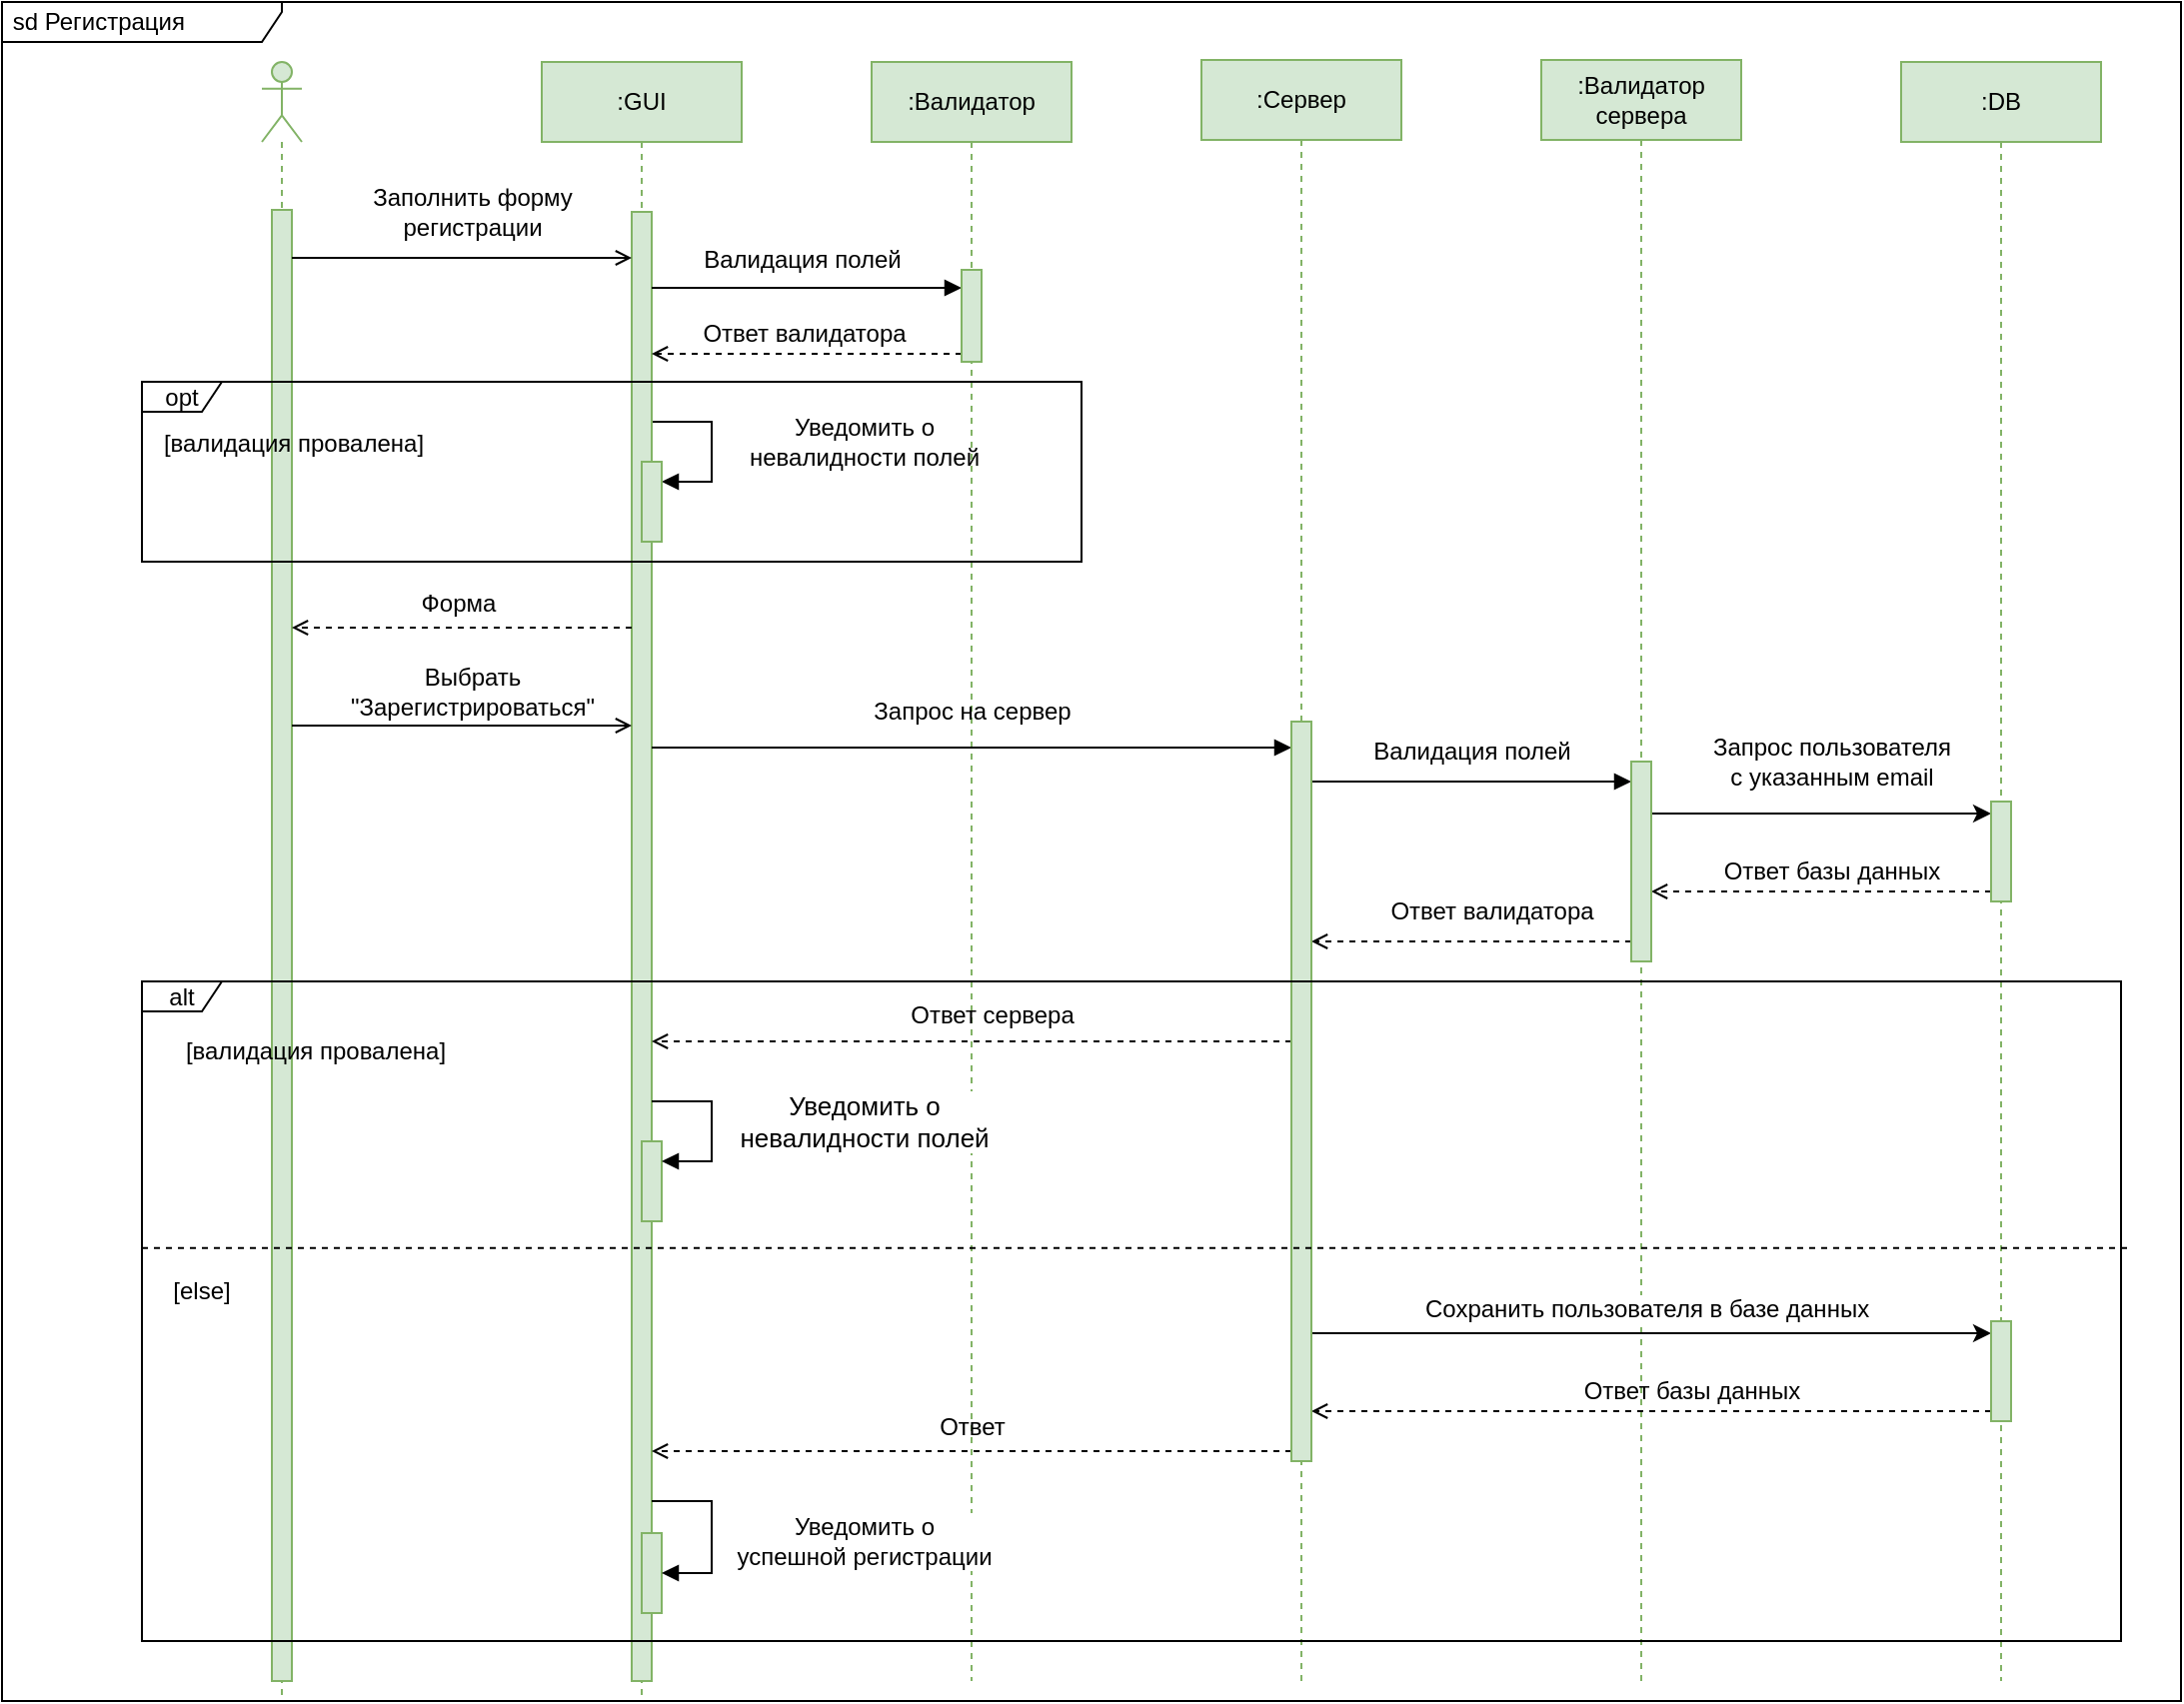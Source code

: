 <mxfile version="23.1.5" type="device">
  <diagram name="Страница — 1" id="BJZdxgz5s_WYg6sS26t-">
    <mxGraphModel dx="523" dy="387" grid="1" gridSize="10" guides="1" tooltips="1" connect="1" arrows="1" fold="1" page="1" pageScale="1" pageWidth="827" pageHeight="1169" math="0" shadow="0">
      <root>
        <mxCell id="0" />
        <mxCell id="1" parent="0" />
        <mxCell id="ZeY-tp9K-6rsv-LQFb4R-2" value="" style="shape=umlLifeline;perimeter=lifelinePerimeter;whiteSpace=wrap;html=1;container=1;dropTarget=0;collapsible=0;recursiveResize=0;outlineConnect=0;portConstraint=eastwest;newEdgeStyle={&quot;curved&quot;:0,&quot;rounded&quot;:0};participant=umlActor;fillColor=#d5e8d4;strokeColor=#82b366;" vertex="1" parent="1">
          <mxGeometry x="400" y="280" width="20" height="820" as="geometry" />
        </mxCell>
        <mxCell id="ZeY-tp9K-6rsv-LQFb4R-90" value="" style="html=1;points=[[0,0,0,0,5],[0,1,0,0,-5],[1,0,0,0,5],[1,1,0,0,-5]];perimeter=orthogonalPerimeter;outlineConnect=0;targetShapes=umlLifeline;portConstraint=eastwest;newEdgeStyle={&quot;curved&quot;:0,&quot;rounded&quot;:0};fillColor=#d5e8d4;strokeColor=#82b366;" vertex="1" parent="ZeY-tp9K-6rsv-LQFb4R-2">
          <mxGeometry x="5" y="74" width="10" height="736" as="geometry" />
        </mxCell>
        <mxCell id="ZeY-tp9K-6rsv-LQFb4R-3" value=":GUI" style="shape=umlLifeline;perimeter=lifelinePerimeter;whiteSpace=wrap;html=1;container=1;dropTarget=0;collapsible=0;recursiveResize=0;outlineConnect=0;portConstraint=eastwest;newEdgeStyle={&quot;curved&quot;:0,&quot;rounded&quot;:0};fillColor=#d5e8d4;strokeColor=#82b366;" vertex="1" parent="1">
          <mxGeometry x="540" y="280" width="100" height="820" as="geometry" />
        </mxCell>
        <mxCell id="ZeY-tp9K-6rsv-LQFb4R-48" value="&lt;div style=&quot;font-size: 12px;&quot;&gt;&lt;font style=&quot;font-size: 12px;&quot;&gt;Уведомить о&lt;/font&gt;&lt;/div&gt;&lt;div style=&quot;font-size: 12px;&quot;&gt;&lt;font style=&quot;font-size: 12px;&quot;&gt;невалидности полей&lt;/font&gt;&lt;/div&gt;" style="html=1;align=center;spacingLeft=2;endArrow=block;rounded=0;edgeStyle=orthogonalEdgeStyle;curved=0;rounded=0;" edge="1" parent="ZeY-tp9K-6rsv-LQFb4R-3" target="ZeY-tp9K-6rsv-LQFb4R-47">
          <mxGeometry x="-0.059" y="75" relative="1" as="geometry">
            <mxPoint x="55" y="180" as="sourcePoint" />
            <Array as="points">
              <mxPoint x="85" y="210" />
            </Array>
            <mxPoint as="offset" />
          </mxGeometry>
        </mxCell>
        <mxCell id="ZeY-tp9K-6rsv-LQFb4R-92" value="" style="html=1;points=[[0,0,0,0,5],[0,1,0,0,-5],[1,0,0,0,5],[1,1,0,0,-5]];perimeter=orthogonalPerimeter;outlineConnect=0;targetShapes=umlLifeline;portConstraint=eastwest;newEdgeStyle={&quot;curved&quot;:0,&quot;rounded&quot;:0};fillColor=#d5e8d4;strokeColor=#82b366;" vertex="1" parent="ZeY-tp9K-6rsv-LQFb4R-3">
          <mxGeometry x="45" y="75" width="10" height="735" as="geometry" />
        </mxCell>
        <mxCell id="ZeY-tp9K-6rsv-LQFb4R-47" value="" style="html=1;points=[[0,0,0,0,5],[0,1,0,0,-5],[1,0,0,0,5],[1,1,0,0,-5]];perimeter=orthogonalPerimeter;outlineConnect=0;targetShapes=umlLifeline;portConstraint=eastwest;newEdgeStyle={&quot;curved&quot;:0,&quot;rounded&quot;:0};fillColor=#d5e8d4;strokeColor=#82b366;" vertex="1" parent="ZeY-tp9K-6rsv-LQFb4R-3">
          <mxGeometry x="50" y="200" width="10" height="40" as="geometry" />
        </mxCell>
        <mxCell id="ZeY-tp9K-6rsv-LQFb4R-4" value="" style="endArrow=open;html=1;rounded=0;endFill=0;" edge="1" parent="1">
          <mxGeometry width="50" height="50" relative="1" as="geometry">
            <mxPoint x="415" y="378" as="sourcePoint" />
            <mxPoint x="585" y="378" as="targetPoint" />
          </mxGeometry>
        </mxCell>
        <mxCell id="ZeY-tp9K-6rsv-LQFb4R-5" value="&lt;font style=&quot;font-size: 12px;&quot;&gt;Заполнить форму &lt;br&gt;регистрации&lt;/font&gt;" style="text;html=1;align=center;verticalAlign=middle;resizable=0;points=[];autosize=1;strokeColor=none;fillColor=none;fontSize=12;" vertex="1" parent="1">
          <mxGeometry x="445" y="335" width="120" height="40" as="geometry" />
        </mxCell>
        <mxCell id="ZeY-tp9K-6rsv-LQFb4R-6" value="&lt;font style=&quot;font-size: 12px;&quot;&gt;Выбрать &lt;br&gt;&quot;Зарегистрироваться&quot;&lt;/font&gt;" style="text;html=1;align=center;verticalAlign=middle;resizable=0;points=[];autosize=1;strokeColor=none;fillColor=none;" vertex="1" parent="1">
          <mxGeometry x="430" y="575" width="150" height="40" as="geometry" />
        </mxCell>
        <mxCell id="ZeY-tp9K-6rsv-LQFb4R-7" value="" style="endArrow=open;html=1;rounded=0;endFill=0;" edge="1" parent="1">
          <mxGeometry width="50" height="50" relative="1" as="geometry">
            <mxPoint x="415" y="612" as="sourcePoint" />
            <mxPoint x="585" y="612" as="targetPoint" />
          </mxGeometry>
        </mxCell>
        <mxCell id="ZeY-tp9K-6rsv-LQFb4R-8" value=":Валидатор" style="shape=umlLifeline;perimeter=lifelinePerimeter;whiteSpace=wrap;html=1;container=1;dropTarget=0;collapsible=0;recursiveResize=0;outlineConnect=0;portConstraint=eastwest;newEdgeStyle={&quot;curved&quot;:0,&quot;rounded&quot;:0};fillColor=#d5e8d4;strokeColor=#82b366;" vertex="1" parent="1">
          <mxGeometry x="705" y="280" width="100" height="810" as="geometry" />
        </mxCell>
        <mxCell id="ZeY-tp9K-6rsv-LQFb4R-9" value="" style="endArrow=block;html=1;rounded=0;endFill=1;" edge="1" parent="1">
          <mxGeometry width="50" height="50" relative="1" as="geometry">
            <mxPoint x="595" y="393" as="sourcePoint" />
            <mxPoint x="750" y="393" as="targetPoint" />
          </mxGeometry>
        </mxCell>
        <mxCell id="ZeY-tp9K-6rsv-LQFb4R-10" value="&lt;font style=&quot;font-size: 12px;&quot;&gt;Валидация полей&lt;/font&gt;" style="text;html=1;align=center;verticalAlign=middle;resizable=0;points=[];autosize=1;strokeColor=none;fillColor=none;" vertex="1" parent="1">
          <mxGeometry x="610" y="364" width="120" height="30" as="geometry" />
        </mxCell>
        <mxCell id="ZeY-tp9K-6rsv-LQFb4R-11" value="" style="endArrow=open;html=1;rounded=0;endFill=0;dashed=1;" edge="1" parent="1">
          <mxGeometry width="50" height="50" relative="1" as="geometry">
            <mxPoint x="750" y="426.0" as="sourcePoint" />
            <mxPoint x="595" y="426" as="targetPoint" />
          </mxGeometry>
        </mxCell>
        <mxCell id="ZeY-tp9K-6rsv-LQFb4R-12" value="&lt;font style=&quot;font-size: 12px;&quot;&gt;Ответ валидатора&lt;/font&gt;" style="text;html=1;align=center;verticalAlign=middle;resizable=0;points=[];autosize=1;strokeColor=none;fillColor=none;" vertex="1" parent="1">
          <mxGeometry x="606" y="401" width="130" height="30" as="geometry" />
        </mxCell>
        <mxCell id="ZeY-tp9K-6rsv-LQFb4R-14" value="&lt;font style=&quot;font-size: 12px;&quot;&gt;opt&lt;/font&gt;" style="shape=umlFrame;whiteSpace=wrap;html=1;pointerEvents=0;width=40;height=15;" vertex="1" parent="1">
          <mxGeometry x="340" y="440" width="470" height="90" as="geometry" />
        </mxCell>
        <mxCell id="ZeY-tp9K-6rsv-LQFb4R-15" value="&lt;font style=&quot;font-size: 12px;&quot;&gt;[валидация провалена]&lt;/font&gt;" style="text;html=1;align=center;verticalAlign=middle;whiteSpace=wrap;rounded=0;" vertex="1" parent="1">
          <mxGeometry x="342" y="456" width="148" height="30" as="geometry" />
        </mxCell>
        <mxCell id="ZeY-tp9K-6rsv-LQFb4R-53" value="" style="endArrow=open;html=1;rounded=0;endFill=0;dashed=1;" edge="1" parent="1">
          <mxGeometry width="50" height="50" relative="1" as="geometry">
            <mxPoint x="585" y="563" as="sourcePoint" />
            <mxPoint x="415" y="563" as="targetPoint" />
          </mxGeometry>
        </mxCell>
        <mxCell id="ZeY-tp9K-6rsv-LQFb4R-54" value="&lt;font style=&quot;font-size: 12px;&quot;&gt;Форма&lt;/font&gt;" style="text;html=1;align=center;verticalAlign=middle;resizable=0;points=[];autosize=1;strokeColor=none;fillColor=none;" vertex="1" parent="1">
          <mxGeometry x="468" y="536" width="60" height="30" as="geometry" />
        </mxCell>
        <mxCell id="ZeY-tp9K-6rsv-LQFb4R-55" value=":Валидатор сервера" style="shape=umlLifeline;perimeter=lifelinePerimeter;whiteSpace=wrap;html=1;container=1;dropTarget=0;collapsible=0;recursiveResize=0;outlineConnect=0;portConstraint=eastwest;newEdgeStyle={&quot;curved&quot;:0,&quot;rounded&quot;:0};fillColor=#d5e8d4;strokeColor=#82b366;" vertex="1" parent="1">
          <mxGeometry x="1040" y="279" width="100" height="811" as="geometry" />
        </mxCell>
        <mxCell id="ZeY-tp9K-6rsv-LQFb4R-56" value=":Сервер" style="shape=umlLifeline;perimeter=lifelinePerimeter;whiteSpace=wrap;html=1;container=1;dropTarget=0;collapsible=0;recursiveResize=0;outlineConnect=0;portConstraint=eastwest;newEdgeStyle={&quot;curved&quot;:0,&quot;rounded&quot;:0};fillColor=#d5e8d4;strokeColor=#82b366;" vertex="1" parent="1">
          <mxGeometry x="870" y="279" width="100" height="811" as="geometry" />
        </mxCell>
        <mxCell id="ZeY-tp9K-6rsv-LQFb4R-57" value="" style="endArrow=block;html=1;rounded=0;endFill=1;" edge="1" parent="1">
          <mxGeometry width="50" height="50" relative="1" as="geometry">
            <mxPoint x="595" y="623.0" as="sourcePoint" />
            <mxPoint x="915" y="623.0" as="targetPoint" />
          </mxGeometry>
        </mxCell>
        <mxCell id="ZeY-tp9K-6rsv-LQFb4R-58" value="&lt;font style=&quot;font-size: 12px;&quot;&gt;Запрос на сервер&lt;/font&gt;" style="text;html=1;align=center;verticalAlign=middle;resizable=0;points=[];autosize=1;strokeColor=none;fillColor=none;" vertex="1" parent="1">
          <mxGeometry x="695" y="590" width="120" height="30" as="geometry" />
        </mxCell>
        <mxCell id="ZeY-tp9K-6rsv-LQFb4R-59" value="" style="endArrow=block;html=1;rounded=0;endFill=1;" edge="1" parent="1">
          <mxGeometry width="50" height="50" relative="1" as="geometry">
            <mxPoint x="925" y="640" as="sourcePoint" />
            <mxPoint x="1085" y="640" as="targetPoint" />
          </mxGeometry>
        </mxCell>
        <mxCell id="ZeY-tp9K-6rsv-LQFb4R-60" value="&lt;font style=&quot;font-size: 12px;&quot;&gt;Валидация полей&lt;/font&gt;" style="text;html=1;align=center;verticalAlign=middle;resizable=0;points=[];autosize=1;strokeColor=none;fillColor=none;" vertex="1" parent="1">
          <mxGeometry x="945" y="610" width="120" height="30" as="geometry" />
        </mxCell>
        <mxCell id="ZeY-tp9K-6rsv-LQFb4R-61" value=":DB" style="shape=umlLifeline;perimeter=lifelinePerimeter;whiteSpace=wrap;html=1;container=1;dropTarget=0;collapsible=0;recursiveResize=0;outlineConnect=0;portConstraint=eastwest;newEdgeStyle={&quot;curved&quot;:0,&quot;rounded&quot;:0};fillColor=#d5e8d4;strokeColor=#82b366;" vertex="1" parent="1">
          <mxGeometry x="1220" y="280" width="100" height="810" as="geometry" />
        </mxCell>
        <mxCell id="ZeY-tp9K-6rsv-LQFb4R-62" value="" style="endArrow=classic;html=1;rounded=0;" edge="1" parent="1">
          <mxGeometry width="50" height="50" relative="1" as="geometry">
            <mxPoint x="1095" y="656" as="sourcePoint" />
            <mxPoint x="1265" y="656" as="targetPoint" />
          </mxGeometry>
        </mxCell>
        <mxCell id="ZeY-tp9K-6rsv-LQFb4R-63" value="&lt;span style=&quot;&quot;&gt;Запрос пользователя &lt;br&gt;с указанным email&lt;/span&gt;" style="text;html=1;align=center;verticalAlign=middle;resizable=0;points=[];autosize=1;strokeColor=none;fillColor=none;" vertex="1" parent="1">
          <mxGeometry x="1115" y="610" width="140" height="40" as="geometry" />
        </mxCell>
        <mxCell id="ZeY-tp9K-6rsv-LQFb4R-64" value="" style="endArrow=open;html=1;rounded=0;endFill=0;dashed=1;" edge="1" parent="1">
          <mxGeometry width="50" height="50" relative="1" as="geometry">
            <mxPoint x="1265" y="695" as="sourcePoint" />
            <mxPoint x="1095" y="695" as="targetPoint" />
          </mxGeometry>
        </mxCell>
        <mxCell id="ZeY-tp9K-6rsv-LQFb4R-65" value="&lt;font style=&quot;font-size: 12px;&quot;&gt;Ответ базы данных&lt;/font&gt;" style="text;html=1;align=center;verticalAlign=middle;resizable=0;points=[];autosize=1;strokeColor=none;fillColor=none;" vertex="1" parent="1">
          <mxGeometry x="1120" y="670" width="130" height="30" as="geometry" />
        </mxCell>
        <mxCell id="ZeY-tp9K-6rsv-LQFb4R-70" value="" style="endArrow=open;html=1;rounded=0;endFill=0;dashed=1;" edge="1" parent="1">
          <mxGeometry width="50" height="50" relative="1" as="geometry">
            <mxPoint x="1085" y="720" as="sourcePoint" />
            <mxPoint x="925" y="720" as="targetPoint" />
          </mxGeometry>
        </mxCell>
        <mxCell id="ZeY-tp9K-6rsv-LQFb4R-71" value="&lt;font style=&quot;font-size: 12px;&quot;&gt;Ответ валидатора&lt;/font&gt;" style="text;html=1;align=center;verticalAlign=middle;resizable=0;points=[];autosize=1;strokeColor=none;fillColor=none;" vertex="1" parent="1">
          <mxGeometry x="950" y="690" width="130" height="30" as="geometry" />
        </mxCell>
        <mxCell id="ZeY-tp9K-6rsv-LQFb4R-75" value="&lt;font style=&quot;font-size: 12px;&quot;&gt;[else]&lt;/font&gt;" style="text;html=1;align=center;verticalAlign=middle;whiteSpace=wrap;rounded=0;" vertex="1" parent="1">
          <mxGeometry x="310" y="880" width="120" height="30" as="geometry" />
        </mxCell>
        <mxCell id="ZeY-tp9K-6rsv-LQFb4R-76" value="&lt;font style=&quot;font-size: 12px;&quot;&gt;[валидация провалена]&lt;/font&gt;" style="text;html=1;align=center;verticalAlign=middle;whiteSpace=wrap;rounded=0;" vertex="1" parent="1">
          <mxGeometry x="342" y="760" width="170" height="30" as="geometry" />
        </mxCell>
        <mxCell id="ZeY-tp9K-6rsv-LQFb4R-77" value="" style="endArrow=open;html=1;rounded=0;endFill=0;dashed=1;" edge="1" parent="1">
          <mxGeometry width="50" height="50" relative="1" as="geometry">
            <mxPoint x="915" y="770" as="sourcePoint" />
            <mxPoint x="595" y="770" as="targetPoint" />
          </mxGeometry>
        </mxCell>
        <mxCell id="ZeY-tp9K-6rsv-LQFb4R-78" value="&lt;font style=&quot;font-size: 12px;&quot;&gt;Ответ сервера&lt;/font&gt;" style="text;html=1;align=center;verticalAlign=middle;resizable=0;points=[];autosize=1;strokeColor=none;fillColor=none;" vertex="1" parent="1">
          <mxGeometry x="710" y="742" width="110" height="30" as="geometry" />
        </mxCell>
        <mxCell id="ZeY-tp9K-6rsv-LQFb4R-79" value="" style="html=1;points=[[0,0,0,0,5],[0,1,0,0,-5],[1,0,0,0,5],[1,1,0,0,-5]];perimeter=orthogonalPerimeter;outlineConnect=0;targetShapes=umlLifeline;portConstraint=eastwest;newEdgeStyle={&quot;curved&quot;:0,&quot;rounded&quot;:0};fillColor=#d5e8d4;strokeColor=#82b366;" vertex="1" parent="1">
          <mxGeometry x="590" y="820" width="10" height="40" as="geometry" />
        </mxCell>
        <mxCell id="ZeY-tp9K-6rsv-LQFb4R-80" value="&lt;div style=&quot;font-size: 13px;&quot;&gt;&lt;font style=&quot;font-size: 13px;&quot;&gt;Уведомить о&lt;/font&gt;&lt;/div&gt;&lt;div style=&quot;font-size: 13px;&quot;&gt;&lt;font style=&quot;font-size: 13px;&quot;&gt;невалидности полей&lt;/font&gt;&lt;/div&gt;" style="html=1;align=center;spacingLeft=2;endArrow=block;rounded=0;edgeStyle=orthogonalEdgeStyle;curved=0;rounded=0;" edge="1" parent="1" target="ZeY-tp9K-6rsv-LQFb4R-79">
          <mxGeometry x="-0.059" y="75" relative="1" as="geometry">
            <mxPoint x="595" y="800" as="sourcePoint" />
            <Array as="points">
              <mxPoint x="625" y="830" />
            </Array>
            <mxPoint as="offset" />
          </mxGeometry>
        </mxCell>
        <mxCell id="ZeY-tp9K-6rsv-LQFb4R-81" value="" style="endArrow=classic;html=1;rounded=0;" edge="1" parent="1">
          <mxGeometry width="50" height="50" relative="1" as="geometry">
            <mxPoint x="925" y="916" as="sourcePoint" />
            <mxPoint x="1265" y="916" as="targetPoint" />
          </mxGeometry>
        </mxCell>
        <mxCell id="ZeY-tp9K-6rsv-LQFb4R-82" value="&lt;span style=&quot;color: rgb(0, 0, 0); font-family: Helvetica; font-style: normal; font-variant-ligatures: normal; font-variant-caps: normal; font-weight: 400; letter-spacing: normal; orphans: 2; text-align: center; text-indent: 0px; text-transform: none; widows: 2; word-spacing: 0px; -webkit-text-stroke-width: 0px; background-color: rgb(255, 255, 255); text-decoration-thickness: initial; text-decoration-style: initial; text-decoration-color: initial; float: none; display: inline !important;&quot;&gt;&lt;font style=&quot;font-size: 12px;&quot;&gt;Сохранить пользователя в базе данных&lt;/font&gt;&lt;/span&gt;" style="text;whiteSpace=wrap;html=1;" vertex="1" parent="1">
          <mxGeometry x="980" y="890" width="240" height="40" as="geometry" />
        </mxCell>
        <mxCell id="ZeY-tp9K-6rsv-LQFb4R-83" value="" style="endArrow=open;html=1;rounded=0;endFill=0;dashed=1;" edge="1" parent="1">
          <mxGeometry width="50" height="50" relative="1" as="geometry">
            <mxPoint x="1265" y="955" as="sourcePoint" />
            <mxPoint x="925" y="955" as="targetPoint" />
          </mxGeometry>
        </mxCell>
        <mxCell id="ZeY-tp9K-6rsv-LQFb4R-84" value="&lt;font style=&quot;font-size: 12px;&quot;&gt;Ответ базы данных&lt;/font&gt;" style="text;html=1;align=center;verticalAlign=middle;resizable=0;points=[];autosize=1;strokeColor=none;fillColor=none;" vertex="1" parent="1">
          <mxGeometry x="1050" y="930" width="130" height="30" as="geometry" />
        </mxCell>
        <mxCell id="ZeY-tp9K-6rsv-LQFb4R-86" value="" style="endArrow=open;html=1;rounded=0;endFill=0;dashed=1;" edge="1" parent="1">
          <mxGeometry width="50" height="50" relative="1" as="geometry">
            <mxPoint x="915" y="975" as="sourcePoint" />
            <mxPoint x="595" y="975" as="targetPoint" />
          </mxGeometry>
        </mxCell>
        <mxCell id="ZeY-tp9K-6rsv-LQFb4R-87" value="&lt;font style=&quot;font-size: 12px;&quot;&gt;Ответ&lt;/font&gt;" style="text;html=1;align=center;verticalAlign=middle;resizable=0;points=[];autosize=1;strokeColor=none;fillColor=none;" vertex="1" parent="1">
          <mxGeometry x="725" y="948" width="60" height="30" as="geometry" />
        </mxCell>
        <mxCell id="ZeY-tp9K-6rsv-LQFb4R-88" value="" style="html=1;points=[[0,0,0,0,5],[0,1,0,0,-5],[1,0,0,0,5],[1,1,0,0,-5]];perimeter=orthogonalPerimeter;outlineConnect=0;targetShapes=umlLifeline;portConstraint=eastwest;newEdgeStyle={&quot;curved&quot;:0,&quot;rounded&quot;:0};fillColor=#d5e8d4;strokeColor=#82b366;" vertex="1" parent="1">
          <mxGeometry x="590" y="1016" width="10" height="40" as="geometry" />
        </mxCell>
        <mxCell id="ZeY-tp9K-6rsv-LQFb4R-89" value="&lt;font style=&quot;font-size: 12px;&quot;&gt;&lt;font style=&quot;font-size: 12px;&quot;&gt;Уведомить&lt;/font&gt;&lt;font style=&quot;font-size: 12px;&quot;&gt; &lt;/font&gt;&lt;font style=&quot;font-size: 12px;&quot;&gt;&lt;font style=&quot;font-size: 12px;&quot;&gt;о&lt;/font&gt;&lt;font style=&quot;font-size: 12px;&quot;&gt;&lt;br style=&quot;border-color: var(--border-color);&quot;&gt;&lt;/font&gt;&lt;/font&gt;&lt;/font&gt;&lt;div style=&quot;border-color: var(--border-color); font-size: 12px;&quot;&gt;&lt;font style=&quot;font-size: 12px;&quot;&gt;&lt;font style=&quot;font-size: 12px;&quot;&gt;успешной&lt;/font&gt;&lt;font style=&quot;font-size: 12px;&quot;&gt;&amp;nbsp;регистрации&lt;/font&gt;&lt;/font&gt;&lt;/div&gt;" style="html=1;align=center;spacingLeft=2;endArrow=block;rounded=0;edgeStyle=orthogonalEdgeStyle;curved=0;rounded=0;" edge="1" parent="1" target="ZeY-tp9K-6rsv-LQFb4R-88">
          <mxGeometry x="0.098" y="75" relative="1" as="geometry">
            <mxPoint x="595" y="1000" as="sourcePoint" />
            <Array as="points">
              <mxPoint x="625" y="1000" />
            </Array>
            <mxPoint as="offset" />
          </mxGeometry>
        </mxCell>
        <mxCell id="ZeY-tp9K-6rsv-LQFb4R-91" value="&amp;nbsp;sd Регистрация" style="shape=umlFrame;whiteSpace=wrap;html=1;pointerEvents=0;width=140;height=20;align=left;" vertex="1" parent="1">
          <mxGeometry x="270" y="250" width="1090" height="850" as="geometry" />
        </mxCell>
        <mxCell id="ZeY-tp9K-6rsv-LQFb4R-93" value="" style="html=1;points=[[0,0,0,0,5],[0,1,0,0,-5],[1,0,0,0,5],[1,1,0,0,-5]];perimeter=orthogonalPerimeter;outlineConnect=0;targetShapes=umlLifeline;portConstraint=eastwest;newEdgeStyle={&quot;curved&quot;:0,&quot;rounded&quot;:0};fillColor=#d5e8d4;strokeColor=#82b366;" vertex="1" parent="1">
          <mxGeometry x="750" y="384" width="10" height="46" as="geometry" />
        </mxCell>
        <mxCell id="ZeY-tp9K-6rsv-LQFb4R-94" value="" style="html=1;points=[[0,0,0,0,5],[0,1,0,0,-5],[1,0,0,0,5],[1,1,0,0,-5]];perimeter=orthogonalPerimeter;outlineConnect=0;targetShapes=umlLifeline;portConstraint=eastwest;newEdgeStyle={&quot;curved&quot;:0,&quot;rounded&quot;:0};fillColor=#d5e8d4;strokeColor=#82b366;" vertex="1" parent="1">
          <mxGeometry x="915" y="610" width="10" height="370" as="geometry" />
        </mxCell>
        <mxCell id="ZeY-tp9K-6rsv-LQFb4R-95" value="" style="html=1;points=[[0,0,0,0,5],[0,1,0,0,-5],[1,0,0,0,5],[1,1,0,0,-5]];perimeter=orthogonalPerimeter;outlineConnect=0;targetShapes=umlLifeline;portConstraint=eastwest;newEdgeStyle={&quot;curved&quot;:0,&quot;rounded&quot;:0};fillColor=#d5e8d4;strokeColor=#82b366;" vertex="1" parent="1">
          <mxGeometry x="1085" y="630" width="10" height="100" as="geometry" />
        </mxCell>
        <mxCell id="ZeY-tp9K-6rsv-LQFb4R-96" value="" style="html=1;points=[[0,0,0,0,5],[0,1,0,0,-5],[1,0,0,0,5],[1,1,0,0,-5]];perimeter=orthogonalPerimeter;outlineConnect=0;targetShapes=umlLifeline;portConstraint=eastwest;newEdgeStyle={&quot;curved&quot;:0,&quot;rounded&quot;:0};fillColor=#d5e8d4;strokeColor=#82b366;" vertex="1" parent="1">
          <mxGeometry x="1265" y="650" width="10" height="50" as="geometry" />
        </mxCell>
        <mxCell id="ZeY-tp9K-6rsv-LQFb4R-97" value="" style="html=1;points=[[0,0,0,0,5],[0,1,0,0,-5],[1,0,0,0,5],[1,1,0,0,-5]];perimeter=orthogonalPerimeter;outlineConnect=0;targetShapes=umlLifeline;portConstraint=eastwest;newEdgeStyle={&quot;curved&quot;:0,&quot;rounded&quot;:0};fillColor=#d5e8d4;strokeColor=#82b366;" vertex="1" parent="1">
          <mxGeometry x="1265" y="910" width="10" height="50" as="geometry" />
        </mxCell>
        <mxCell id="ZeY-tp9K-6rsv-LQFb4R-66" value="&lt;font style=&quot;font-size: 12px;&quot;&gt;alt&lt;/font&gt;" style="shape=umlFrame;whiteSpace=wrap;html=1;pointerEvents=0;width=40;height=15;" vertex="1" parent="1">
          <mxGeometry x="340" y="740" width="990" height="330" as="geometry" />
        </mxCell>
        <mxCell id="ZeY-tp9K-6rsv-LQFb4R-74" value="" style="endArrow=none;dashed=1;html=1;rounded=0;exitX=0;exitY=0.404;exitDx=0;exitDy=0;exitPerimeter=0;entryX=1.004;entryY=0.404;entryDx=0;entryDy=0;entryPerimeter=0;" edge="1" parent="1" source="ZeY-tp9K-6rsv-LQFb4R-66" target="ZeY-tp9K-6rsv-LQFb4R-66">
          <mxGeometry width="50" height="50" relative="1" as="geometry">
            <mxPoint x="840" y="890" as="sourcePoint" />
            <mxPoint x="1461" y="890" as="targetPoint" />
          </mxGeometry>
        </mxCell>
      </root>
    </mxGraphModel>
  </diagram>
</mxfile>
